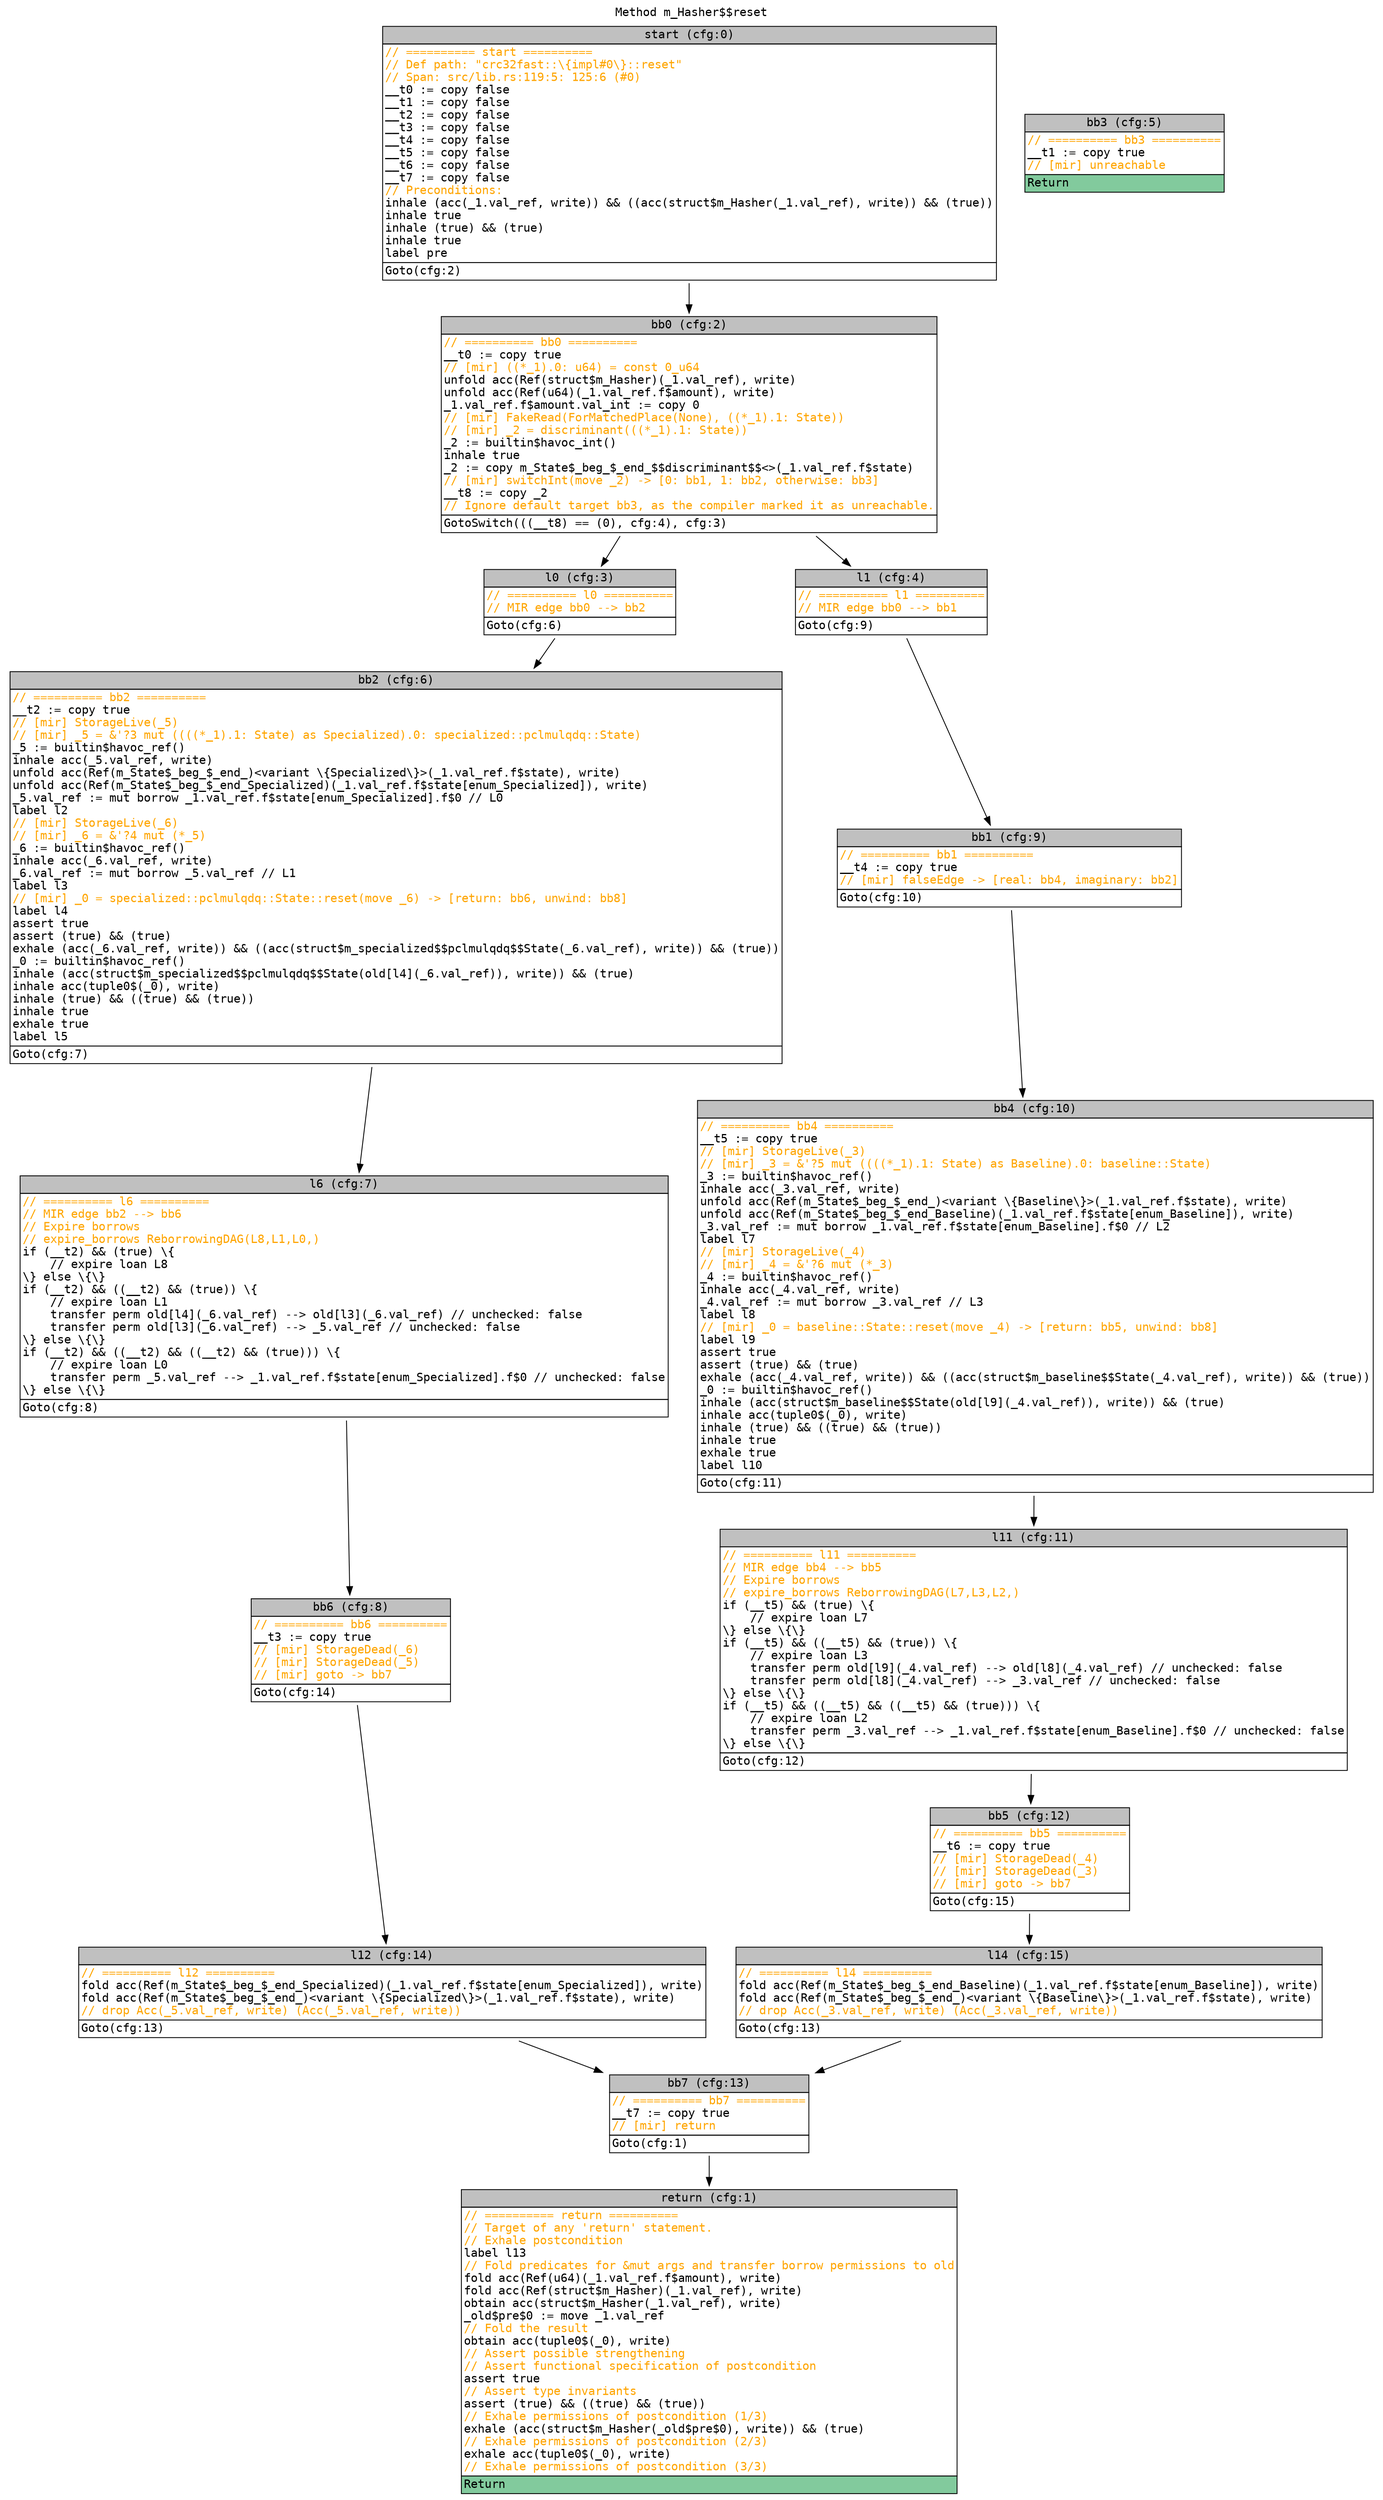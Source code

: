 digraph CFG {
graph [fontname=monospace];
node [fontname=monospace];
edge [fontname=monospace];
labelloc="t";
label="Method m_Hasher$$reset";
"block_start" [shape=none,label=<<table border="0" cellborder="1" cellspacing="0"><tr><td bgcolor="gray" align="center">start (cfg:0)</td></tr><tr><td align="left" balign="left"><font color="orange">// ========== start ==========</font><br/><font color="orange">// Def path: "crc32fast::\{impl#0\}::reset"</font><br/><font color="orange">// Span: src/lib.rs:119:5: 125:6 (#0)</font><br/>__t0 := copy false<br/>__t1 := copy false<br/>__t2 := copy false<br/>__t3 := copy false<br/>__t4 := copy false<br/>__t5 := copy false<br/>__t6 := copy false<br/>__t7 := copy false<br/><font color="orange">// Preconditions:</font><br/>inhale (acc(_1.val_ref, write)) &amp;&amp; ((acc(struct$m_Hasher(_1.val_ref), write)) &amp;&amp; (true))<br/>inhale true<br/>inhale (true) &amp;&amp; (true)<br/>inhale true<br/>label pre</td></tr><tr><td align="left">Goto(cfg:2)<br/></td></tr></table>>];
"block_return" [shape=none,label=<<table border="0" cellborder="1" cellspacing="0"><tr><td bgcolor="gray" align="center">return (cfg:1)</td></tr><tr><td align="left" balign="left"><font color="orange">// ========== return ==========</font><br/><font color="orange">// Target of any 'return' statement.</font><br/><font color="orange">// Exhale postcondition</font><br/>label l13<br/><font color="orange">// Fold predicates for &amp;mut args and transfer borrow permissions to old</font><br/>fold acc(Ref(u64)(_1.val_ref.f$amount), write)<br/>fold acc(Ref(struct$m_Hasher)(_1.val_ref), write)<br/>obtain acc(struct$m_Hasher(_1.val_ref), write)<br/>_old$pre$0 := move _1.val_ref<br/><font color="orange">// Fold the result</font><br/>obtain acc(tuple0$(_0), write)<br/><font color="orange">// Assert possible strengthening</font><br/><font color="orange">// Assert functional specification of postcondition</font><br/>assert true<br/><font color="orange">// Assert type invariants</font><br/>assert (true) &amp;&amp; ((true) &amp;&amp; (true))<br/><font color="orange">// Exhale permissions of postcondition (1/3)</font><br/>exhale (acc(struct$m_Hasher(_old$pre$0), write)) &amp;&amp; (true)<br/><font color="orange">// Exhale permissions of postcondition (2/3)</font><br/>exhale acc(tuple0$(_0), write)<br/><font color="orange">// Exhale permissions of postcondition (3/3)</font></td></tr><tr><td align="left" bgcolor="#82CA9D">Return<br/></td></tr></table>>];
"block_bb0" [shape=none,label=<<table border="0" cellborder="1" cellspacing="0"><tr><td bgcolor="gray" align="center">bb0 (cfg:2)</td></tr><tr><td align="left" balign="left"><font color="orange">// ========== bb0 ==========</font><br/>__t0 := copy true<br/><font color="orange">// [mir] ((*_1).0: u64) = const 0_u64</font><br/>unfold acc(Ref(struct$m_Hasher)(_1.val_ref), write)<br/>unfold acc(Ref(u64)(_1.val_ref.f$amount), write)<br/>_1.val_ref.f$amount.val_int := copy 0<br/><font color="orange">// [mir] FakeRead(ForMatchedPlace(None), ((*_1).1: State))</font><br/><font color="orange">// [mir] _2 = discriminant(((*_1).1: State))</font><br/>_2 := builtin$havoc_int()<br/>inhale true<br/>_2 := copy m_State$_beg_$_end_$$discriminant$$&lt;&gt;(_1.val_ref.f$state)<br/><font color="orange">// [mir] switchInt(move _2) -&gt; [0: bb1, 1: bb2, otherwise: bb3]</font><br/>__t8 := copy _2<br/><font color="orange">// Ignore default target bb3, as the compiler marked it as unreachable.</font></td></tr><tr><td align="left">GotoSwitch(((__t8) == (0), cfg:4), cfg:3)<br/></td></tr></table>>];
"block_l0" [shape=none,label=<<table border="0" cellborder="1" cellspacing="0"><tr><td bgcolor="gray" align="center">l0 (cfg:3)</td></tr><tr><td align="left" balign="left"><font color="orange">// ========== l0 ==========</font><br/><font color="orange">// MIR edge bb0 --&gt; bb2</font></td></tr><tr><td align="left">Goto(cfg:6)<br/></td></tr></table>>];
"block_l1" [shape=none,label=<<table border="0" cellborder="1" cellspacing="0"><tr><td bgcolor="gray" align="center">l1 (cfg:4)</td></tr><tr><td align="left" balign="left"><font color="orange">// ========== l1 ==========</font><br/><font color="orange">// MIR edge bb0 --&gt; bb1</font></td></tr><tr><td align="left">Goto(cfg:9)<br/></td></tr></table>>];
"block_bb3" [shape=none,label=<<table border="0" cellborder="1" cellspacing="0"><tr><td bgcolor="gray" align="center">bb3 (cfg:5)</td></tr><tr><td align="left" balign="left"><font color="orange">// ========== bb3 ==========</font><br/>__t1 := copy true<br/><font color="orange">// [mir] unreachable</font></td></tr><tr><td align="left" bgcolor="#82CA9D">Return<br/></td></tr></table>>];
"block_bb2" [shape=none,label=<<table border="0" cellborder="1" cellspacing="0"><tr><td bgcolor="gray" align="center">bb2 (cfg:6)</td></tr><tr><td align="left" balign="left"><font color="orange">// ========== bb2 ==========</font><br/>__t2 := copy true<br/><font color="orange">// [mir] StorageLive(_5)</font><br/><font color="orange">// [mir] _5 = &amp;'?3 mut ((((*_1).1: State) as Specialized).0: specialized::pclmulqdq::State)</font><br/>_5 := builtin$havoc_ref()<br/>inhale acc(_5.val_ref, write)<br/>unfold acc(Ref(m_State$_beg_$_end_)&lt;variant \{Specialized\}&gt;(_1.val_ref.f$state), write)<br/>unfold acc(Ref(m_State$_beg_$_end_Specialized)(_1.val_ref.f$state[enum_Specialized]), write)<br/>_5.val_ref := mut borrow _1.val_ref.f$state[enum_Specialized].f$0 // L0<br/>label l2<br/><font color="orange">// [mir] StorageLive(_6)</font><br/><font color="orange">// [mir] _6 = &amp;'?4 mut (*_5)</font><br/>_6 := builtin$havoc_ref()<br/>inhale acc(_6.val_ref, write)<br/>_6.val_ref := mut borrow _5.val_ref // L1<br/>label l3<br/><font color="orange">// [mir] _0 = specialized::pclmulqdq::State::reset(move _6) -&gt; [return: bb6, unwind: bb8]</font><br/>label l4<br/>assert true<br/>assert (true) &amp;&amp; (true)<br/>exhale (acc(_6.val_ref, write)) &amp;&amp; ((acc(struct$m_specialized$$pclmulqdq$$State(_6.val_ref), write)) &amp;&amp; (true))<br/>_0 := builtin$havoc_ref()<br/>inhale (acc(struct$m_specialized$$pclmulqdq$$State(old[l4](_6.val_ref)), write)) &amp;&amp; (true)<br/>inhale acc(tuple0$(_0), write)<br/>inhale (true) &amp;&amp; ((true) &amp;&amp; (true))<br/>inhale true<br/>exhale true<br/>label l5</td></tr><tr><td align="left">Goto(cfg:7)<br/></td></tr></table>>];
"block_l6" [shape=none,label=<<table border="0" cellborder="1" cellspacing="0"><tr><td bgcolor="gray" align="center">l6 (cfg:7)</td></tr><tr><td align="left" balign="left"><font color="orange">// ========== l6 ==========</font><br/><font color="orange">// MIR edge bb2 --&gt; bb6</font><br/><font color="orange">// Expire borrows</font><br/><font color="orange">// expire_borrows ReborrowingDAG(L8,L1,L0,)</font><br/>if (__t2) &amp;&amp; (true) \{<br/>    // expire loan L8<br/>\} else \{\}<br/>if (__t2) &amp;&amp; ((__t2) &amp;&amp; (true)) \{<br/>    // expire loan L1<br/>    transfer perm old[l4](_6.val_ref) --&gt; old[l3](_6.val_ref) // unchecked: false<br/>    transfer perm old[l3](_6.val_ref) --&gt; _5.val_ref // unchecked: false<br/>\} else \{\}<br/>if (__t2) &amp;&amp; ((__t2) &amp;&amp; ((__t2) &amp;&amp; (true))) \{<br/>    // expire loan L0<br/>    transfer perm _5.val_ref --&gt; _1.val_ref.f$state[enum_Specialized].f$0 // unchecked: false<br/>\} else \{\}</td></tr><tr><td align="left">Goto(cfg:8)<br/></td></tr></table>>];
"block_bb6" [shape=none,label=<<table border="0" cellborder="1" cellspacing="0"><tr><td bgcolor="gray" align="center">bb6 (cfg:8)</td></tr><tr><td align="left" balign="left"><font color="orange">// ========== bb6 ==========</font><br/>__t3 := copy true<br/><font color="orange">// [mir] StorageDead(_6)</font><br/><font color="orange">// [mir] StorageDead(_5)</font><br/><font color="orange">// [mir] goto -&gt; bb7</font></td></tr><tr><td align="left">Goto(cfg:14)<br/></td></tr></table>>];
"block_bb1" [shape=none,label=<<table border="0" cellborder="1" cellspacing="0"><tr><td bgcolor="gray" align="center">bb1 (cfg:9)</td></tr><tr><td align="left" balign="left"><font color="orange">// ========== bb1 ==========</font><br/>__t4 := copy true<br/><font color="orange">// [mir] falseEdge -&gt; [real: bb4, imaginary: bb2]</font></td></tr><tr><td align="left">Goto(cfg:10)<br/></td></tr></table>>];
"block_bb4" [shape=none,label=<<table border="0" cellborder="1" cellspacing="0"><tr><td bgcolor="gray" align="center">bb4 (cfg:10)</td></tr><tr><td align="left" balign="left"><font color="orange">// ========== bb4 ==========</font><br/>__t5 := copy true<br/><font color="orange">// [mir] StorageLive(_3)</font><br/><font color="orange">// [mir] _3 = &amp;'?5 mut ((((*_1).1: State) as Baseline).0: baseline::State)</font><br/>_3 := builtin$havoc_ref()<br/>inhale acc(_3.val_ref, write)<br/>unfold acc(Ref(m_State$_beg_$_end_)&lt;variant \{Baseline\}&gt;(_1.val_ref.f$state), write)<br/>unfold acc(Ref(m_State$_beg_$_end_Baseline)(_1.val_ref.f$state[enum_Baseline]), write)<br/>_3.val_ref := mut borrow _1.val_ref.f$state[enum_Baseline].f$0 // L2<br/>label l7<br/><font color="orange">// [mir] StorageLive(_4)</font><br/><font color="orange">// [mir] _4 = &amp;'?6 mut (*_3)</font><br/>_4 := builtin$havoc_ref()<br/>inhale acc(_4.val_ref, write)<br/>_4.val_ref := mut borrow _3.val_ref // L3<br/>label l8<br/><font color="orange">// [mir] _0 = baseline::State::reset(move _4) -&gt; [return: bb5, unwind: bb8]</font><br/>label l9<br/>assert true<br/>assert (true) &amp;&amp; (true)<br/>exhale (acc(_4.val_ref, write)) &amp;&amp; ((acc(struct$m_baseline$$State(_4.val_ref), write)) &amp;&amp; (true))<br/>_0 := builtin$havoc_ref()<br/>inhale (acc(struct$m_baseline$$State(old[l9](_4.val_ref)), write)) &amp;&amp; (true)<br/>inhale acc(tuple0$(_0), write)<br/>inhale (true) &amp;&amp; ((true) &amp;&amp; (true))<br/>inhale true<br/>exhale true<br/>label l10</td></tr><tr><td align="left">Goto(cfg:11)<br/></td></tr></table>>];
"block_l11" [shape=none,label=<<table border="0" cellborder="1" cellspacing="0"><tr><td bgcolor="gray" align="center">l11 (cfg:11)</td></tr><tr><td align="left" balign="left"><font color="orange">// ========== l11 ==========</font><br/><font color="orange">// MIR edge bb4 --&gt; bb5</font><br/><font color="orange">// Expire borrows</font><br/><font color="orange">// expire_borrows ReborrowingDAG(L7,L3,L2,)</font><br/>if (__t5) &amp;&amp; (true) \{<br/>    // expire loan L7<br/>\} else \{\}<br/>if (__t5) &amp;&amp; ((__t5) &amp;&amp; (true)) \{<br/>    // expire loan L3<br/>    transfer perm old[l9](_4.val_ref) --&gt; old[l8](_4.val_ref) // unchecked: false<br/>    transfer perm old[l8](_4.val_ref) --&gt; _3.val_ref // unchecked: false<br/>\} else \{\}<br/>if (__t5) &amp;&amp; ((__t5) &amp;&amp; ((__t5) &amp;&amp; (true))) \{<br/>    // expire loan L2<br/>    transfer perm _3.val_ref --&gt; _1.val_ref.f$state[enum_Baseline].f$0 // unchecked: false<br/>\} else \{\}</td></tr><tr><td align="left">Goto(cfg:12)<br/></td></tr></table>>];
"block_bb5" [shape=none,label=<<table border="0" cellborder="1" cellspacing="0"><tr><td bgcolor="gray" align="center">bb5 (cfg:12)</td></tr><tr><td align="left" balign="left"><font color="orange">// ========== bb5 ==========</font><br/>__t6 := copy true<br/><font color="orange">// [mir] StorageDead(_4)</font><br/><font color="orange">// [mir] StorageDead(_3)</font><br/><font color="orange">// [mir] goto -&gt; bb7</font></td></tr><tr><td align="left">Goto(cfg:15)<br/></td></tr></table>>];
"block_bb7" [shape=none,label=<<table border="0" cellborder="1" cellspacing="0"><tr><td bgcolor="gray" align="center">bb7 (cfg:13)</td></tr><tr><td align="left" balign="left"><font color="orange">// ========== bb7 ==========</font><br/>__t7 := copy true<br/><font color="orange">// [mir] return</font></td></tr><tr><td align="left">Goto(cfg:1)<br/></td></tr></table>>];
"block_l12" [shape=none,label=<<table border="0" cellborder="1" cellspacing="0"><tr><td bgcolor="gray" align="center">l12 (cfg:14)</td></tr><tr><td align="left" balign="left"><font color="orange">// ========== l12 ==========</font><br/>fold acc(Ref(m_State$_beg_$_end_Specialized)(_1.val_ref.f$state[enum_Specialized]), write)<br/>fold acc(Ref(m_State$_beg_$_end_)&lt;variant \{Specialized\}&gt;(_1.val_ref.f$state), write)<br/><font color="orange">// drop Acc(_5.val_ref, write) (Acc(_5.val_ref, write))</font></td></tr><tr><td align="left">Goto(cfg:13)<br/></td></tr></table>>];
"block_l14" [shape=none,label=<<table border="0" cellborder="1" cellspacing="0"><tr><td bgcolor="gray" align="center">l14 (cfg:15)</td></tr><tr><td align="left" balign="left"><font color="orange">// ========== l14 ==========</font><br/>fold acc(Ref(m_State$_beg_$_end_Baseline)(_1.val_ref.f$state[enum_Baseline]), write)<br/>fold acc(Ref(m_State$_beg_$_end_)&lt;variant \{Baseline\}&gt;(_1.val_ref.f$state), write)<br/><font color="orange">// drop Acc(_3.val_ref, write) (Acc(_3.val_ref, write))</font></td></tr><tr><td align="left">Goto(cfg:13)<br/></td></tr></table>>];
"block_start" -> "block_bb0";
"block_bb0" -> "block_l1";
"block_bb0" -> "block_l0";
"block_l0" -> "block_bb2";
"block_l1" -> "block_bb1";
"block_bb2" -> "block_l6";
"block_l6" -> "block_bb6";
"block_bb6" -> "block_l12";
"block_bb1" -> "block_bb4";
"block_bb4" -> "block_l11";
"block_l11" -> "block_bb5";
"block_bb5" -> "block_l14";
"block_bb7" -> "block_return";
"block_l12" -> "block_bb7";
"block_l14" -> "block_bb7";
}
